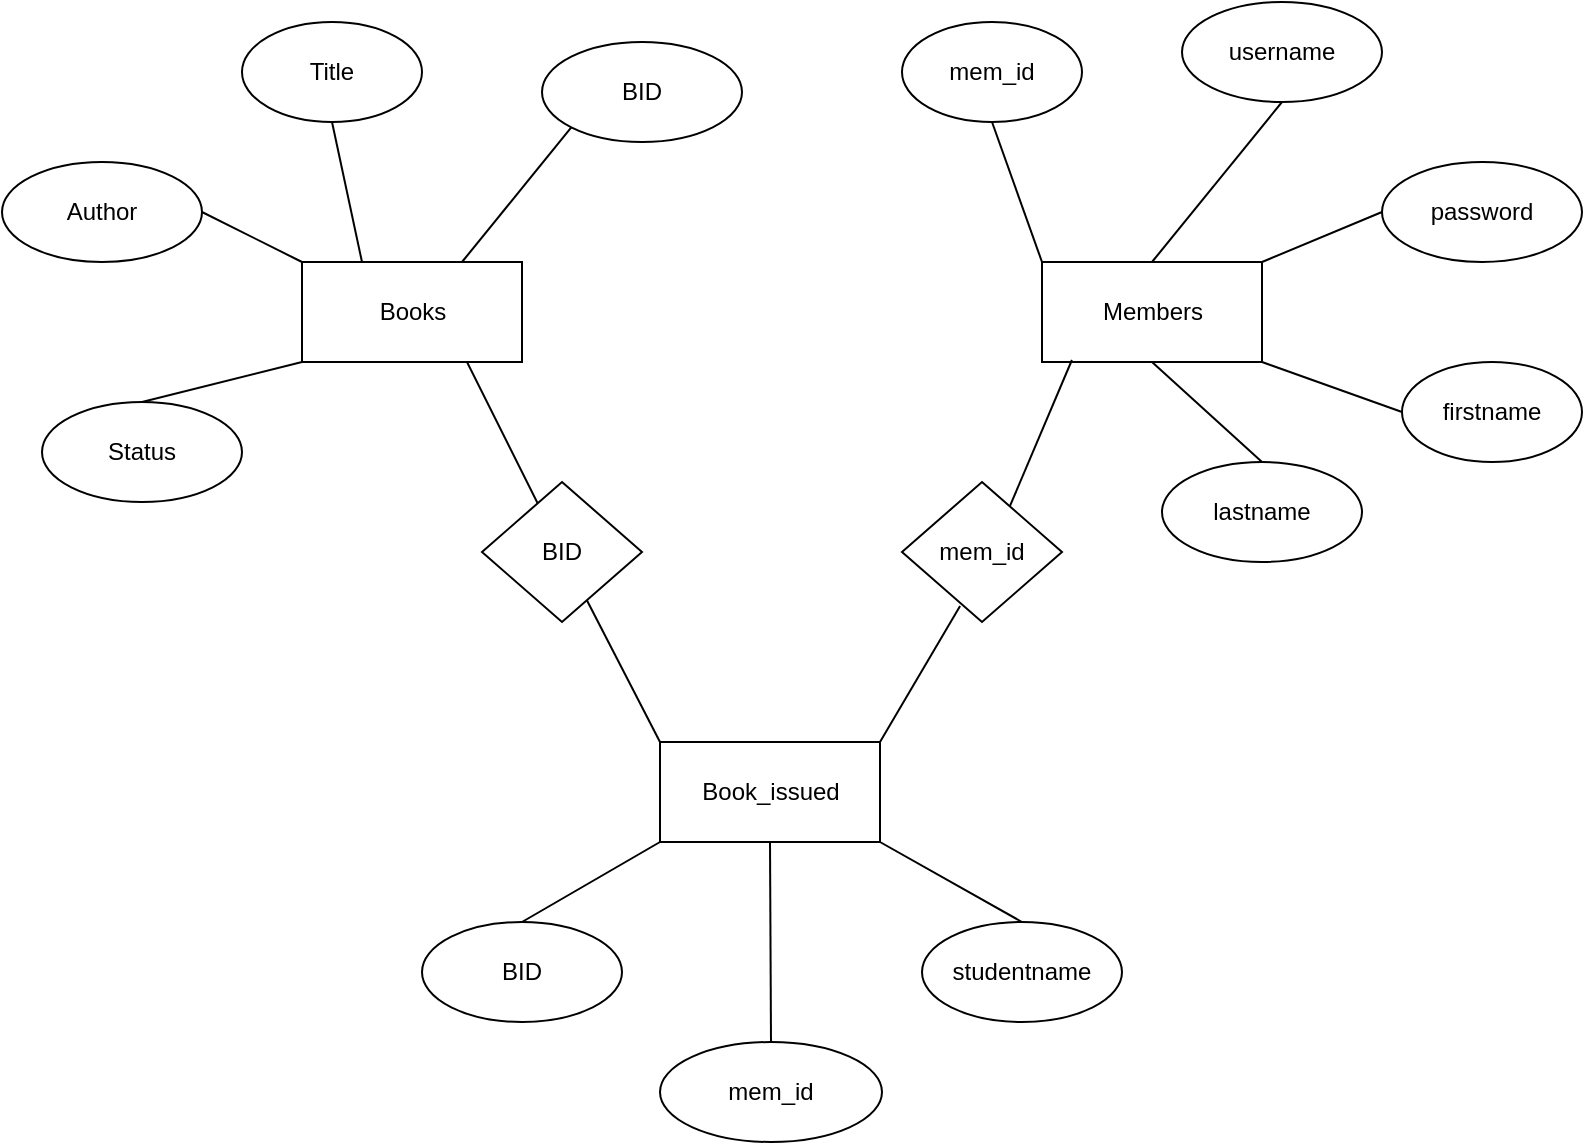 <mxfile version="20.6.0" type="device"><diagram id="Ff5-66snzBRDPKgq2D0p" name="Page-1"><mxGraphModel dx="946" dy="557" grid="1" gridSize="10" guides="1" tooltips="1" connect="1" arrows="1" fold="1" page="1" pageScale="1" pageWidth="827" pageHeight="1169" math="0" shadow="0"><root><mxCell id="0"/><mxCell id="1" parent="0"/><mxCell id="IP3cgEX6mn51DfqMyaNr-1" value="Book_issued" style="html=1;" vertex="1" parent="1"><mxGeometry x="359" y="450" width="110" height="50" as="geometry"/></mxCell><mxCell id="IP3cgEX6mn51DfqMyaNr-2" value="Members" style="html=1;" vertex="1" parent="1"><mxGeometry x="550" y="210" width="110" height="50" as="geometry"/></mxCell><mxCell id="IP3cgEX6mn51DfqMyaNr-3" value="Books" style="html=1;" vertex="1" parent="1"><mxGeometry x="180" y="210" width="110" height="50" as="geometry"/></mxCell><mxCell id="IP3cgEX6mn51DfqMyaNr-4" value="Title" style="ellipse;whiteSpace=wrap;html=1;" vertex="1" parent="1"><mxGeometry x="150" y="90" width="90" height="50" as="geometry"/></mxCell><mxCell id="IP3cgEX6mn51DfqMyaNr-5" value="Author" style="ellipse;whiteSpace=wrap;html=1;" vertex="1" parent="1"><mxGeometry x="30" y="160" width="100" height="50" as="geometry"/></mxCell><mxCell id="IP3cgEX6mn51DfqMyaNr-6" value="Status" style="ellipse;whiteSpace=wrap;html=1;" vertex="1" parent="1"><mxGeometry x="50" y="280" width="100" height="50" as="geometry"/></mxCell><mxCell id="IP3cgEX6mn51DfqMyaNr-7" value="BID" style="ellipse;whiteSpace=wrap;html=1;" vertex="1" parent="1"><mxGeometry x="300" y="100" width="100" height="50" as="geometry"/></mxCell><mxCell id="IP3cgEX6mn51DfqMyaNr-8" value="mem_id" style="ellipse;whiteSpace=wrap;html=1;" vertex="1" parent="1"><mxGeometry x="480" y="90" width="90" height="50" as="geometry"/></mxCell><mxCell id="IP3cgEX6mn51DfqMyaNr-9" value="username" style="ellipse;whiteSpace=wrap;html=1;" vertex="1" parent="1"><mxGeometry x="620" y="80" width="100" height="50" as="geometry"/></mxCell><mxCell id="IP3cgEX6mn51DfqMyaNr-10" value="password" style="ellipse;whiteSpace=wrap;html=1;" vertex="1" parent="1"><mxGeometry x="720" y="160" width="100" height="50" as="geometry"/></mxCell><mxCell id="IP3cgEX6mn51DfqMyaNr-12" value="firstname" style="ellipse;whiteSpace=wrap;html=1;" vertex="1" parent="1"><mxGeometry x="730" y="260" width="90" height="50" as="geometry"/></mxCell><mxCell id="IP3cgEX6mn51DfqMyaNr-13" value="lastname" style="ellipse;whiteSpace=wrap;html=1;" vertex="1" parent="1"><mxGeometry x="610" y="310" width="100" height="50" as="geometry"/></mxCell><mxCell id="IP3cgEX6mn51DfqMyaNr-14" value="BID" style="ellipse;whiteSpace=wrap;html=1;" vertex="1" parent="1"><mxGeometry x="240" y="540" width="100" height="50" as="geometry"/></mxCell><mxCell id="IP3cgEX6mn51DfqMyaNr-15" value="mem_id" style="ellipse;whiteSpace=wrap;html=1;" vertex="1" parent="1"><mxGeometry x="359" y="600" width="111" height="50" as="geometry"/></mxCell><mxCell id="IP3cgEX6mn51DfqMyaNr-16" value="studentname" style="ellipse;whiteSpace=wrap;html=1;" vertex="1" parent="1"><mxGeometry x="490" y="540" width="100" height="50" as="geometry"/></mxCell><mxCell id="IP3cgEX6mn51DfqMyaNr-17" value="" style="endArrow=none;html=1;rounded=0;exitX=0;exitY=0;exitDx=0;exitDy=0;" edge="1" parent="1" source="IP3cgEX6mn51DfqMyaNr-1" target="IP3cgEX6mn51DfqMyaNr-18"><mxGeometry width="50" height="50" relative="1" as="geometry"><mxPoint x="390" y="410" as="sourcePoint"/><mxPoint x="440" y="360" as="targetPoint"/></mxGeometry></mxCell><mxCell id="IP3cgEX6mn51DfqMyaNr-18" value="" style="rhombus;whiteSpace=wrap;html=1;" vertex="1" parent="1"><mxGeometry x="270" y="320" width="80" height="70" as="geometry"/></mxCell><mxCell id="IP3cgEX6mn51DfqMyaNr-19" value="" style="endArrow=none;html=1;rounded=0;entryX=0.75;entryY=1;entryDx=0;entryDy=0;" edge="1" parent="1" source="IP3cgEX6mn51DfqMyaNr-18" target="IP3cgEX6mn51DfqMyaNr-3"><mxGeometry width="50" height="50" relative="1" as="geometry"><mxPoint x="265" y="320" as="sourcePoint"/><mxPoint x="315" y="270" as="targetPoint"/></mxGeometry></mxCell><mxCell id="IP3cgEX6mn51DfqMyaNr-20" value="" style="rhombus;whiteSpace=wrap;html=1;" vertex="1" parent="1"><mxGeometry x="480" y="320" width="80" height="70" as="geometry"/></mxCell><mxCell id="IP3cgEX6mn51DfqMyaNr-21" value="" style="endArrow=none;html=1;rounded=0;entryX=0.363;entryY=0.886;entryDx=0;entryDy=0;entryPerimeter=0;" edge="1" parent="1" target="IP3cgEX6mn51DfqMyaNr-20"><mxGeometry width="50" height="50" relative="1" as="geometry"><mxPoint x="469" y="450" as="sourcePoint"/><mxPoint x="519" y="400" as="targetPoint"/></mxGeometry></mxCell><mxCell id="IP3cgEX6mn51DfqMyaNr-22" value="" style="endArrow=none;html=1;rounded=0;entryX=0.136;entryY=0.98;entryDx=0;entryDy=0;entryPerimeter=0;exitX=0.675;exitY=0.171;exitDx=0;exitDy=0;exitPerimeter=0;" edge="1" parent="1" source="IP3cgEX6mn51DfqMyaNr-20" target="IP3cgEX6mn51DfqMyaNr-2"><mxGeometry width="50" height="50" relative="1" as="geometry"><mxPoint x="530" y="330" as="sourcePoint"/><mxPoint x="440" y="360" as="targetPoint"/></mxGeometry></mxCell><mxCell id="IP3cgEX6mn51DfqMyaNr-23" value="" style="endArrow=none;html=1;rounded=0;exitX=0.5;exitY=0;exitDx=0;exitDy=0;" edge="1" parent="1" source="IP3cgEX6mn51DfqMyaNr-6"><mxGeometry width="50" height="50" relative="1" as="geometry"><mxPoint x="140" y="300" as="sourcePoint"/><mxPoint x="180" y="260" as="targetPoint"/></mxGeometry></mxCell><mxCell id="IP3cgEX6mn51DfqMyaNr-24" value="" style="endArrow=none;html=1;rounded=0;entryX=0;entryY=0;entryDx=0;entryDy=0;exitX=1;exitY=0.5;exitDx=0;exitDy=0;" edge="1" parent="1" source="IP3cgEX6mn51DfqMyaNr-5" target="IP3cgEX6mn51DfqMyaNr-3"><mxGeometry width="50" height="50" relative="1" as="geometry"><mxPoint x="120" y="240" as="sourcePoint"/><mxPoint x="170" y="190" as="targetPoint"/></mxGeometry></mxCell><mxCell id="IP3cgEX6mn51DfqMyaNr-25" value="" style="endArrow=none;html=1;rounded=0;entryX=0.5;entryY=1;entryDx=0;entryDy=0;" edge="1" parent="1" target="IP3cgEX6mn51DfqMyaNr-4"><mxGeometry width="50" height="50" relative="1" as="geometry"><mxPoint x="210" y="210" as="sourcePoint"/><mxPoint x="260" y="160" as="targetPoint"/></mxGeometry></mxCell><mxCell id="IP3cgEX6mn51DfqMyaNr-26" value="" style="endArrow=none;html=1;rounded=0;entryX=0;entryY=1;entryDx=0;entryDy=0;" edge="1" parent="1" target="IP3cgEX6mn51DfqMyaNr-7"><mxGeometry width="50" height="50" relative="1" as="geometry"><mxPoint x="260" y="210" as="sourcePoint"/><mxPoint x="310" y="160" as="targetPoint"/></mxGeometry></mxCell><mxCell id="IP3cgEX6mn51DfqMyaNr-27" value="BID" style="text;html=1;strokeColor=none;fillColor=none;align=center;verticalAlign=middle;whiteSpace=wrap;rounded=0;" vertex="1" parent="1"><mxGeometry x="280" y="340" width="60" height="30" as="geometry"/></mxCell><mxCell id="IP3cgEX6mn51DfqMyaNr-28" value="" style="endArrow=none;html=1;rounded=0;entryX=0.5;entryY=1;entryDx=0;entryDy=0;exitX=0;exitY=0;exitDx=0;exitDy=0;" edge="1" parent="1" source="IP3cgEX6mn51DfqMyaNr-2" target="IP3cgEX6mn51DfqMyaNr-8"><mxGeometry width="50" height="50" relative="1" as="geometry"><mxPoint x="390" y="340" as="sourcePoint"/><mxPoint x="440" y="290" as="targetPoint"/></mxGeometry></mxCell><mxCell id="IP3cgEX6mn51DfqMyaNr-29" value="" style="endArrow=none;html=1;rounded=0;exitX=0.5;exitY=0;exitDx=0;exitDy=0;" edge="1" parent="1" source="IP3cgEX6mn51DfqMyaNr-2"><mxGeometry width="50" height="50" relative="1" as="geometry"><mxPoint x="620" y="180" as="sourcePoint"/><mxPoint x="670" y="130" as="targetPoint"/></mxGeometry></mxCell><mxCell id="IP3cgEX6mn51DfqMyaNr-30" value="" style="endArrow=none;html=1;rounded=0;entryX=0;entryY=0.5;entryDx=0;entryDy=0;" edge="1" parent="1" target="IP3cgEX6mn51DfqMyaNr-10"><mxGeometry width="50" height="50" relative="1" as="geometry"><mxPoint x="660" y="210" as="sourcePoint"/><mxPoint x="710" y="160" as="targetPoint"/></mxGeometry></mxCell><mxCell id="IP3cgEX6mn51DfqMyaNr-31" value="" style="endArrow=none;html=1;rounded=0;exitX=1;exitY=1;exitDx=0;exitDy=0;entryX=0;entryY=0.5;entryDx=0;entryDy=0;" edge="1" parent="1" source="IP3cgEX6mn51DfqMyaNr-2" target="IP3cgEX6mn51DfqMyaNr-12"><mxGeometry width="50" height="50" relative="1" as="geometry"><mxPoint x="660" y="290" as="sourcePoint"/><mxPoint x="710" y="240" as="targetPoint"/></mxGeometry></mxCell><mxCell id="IP3cgEX6mn51DfqMyaNr-32" value="" style="endArrow=none;html=1;rounded=0;entryX=0.5;entryY=1;entryDx=0;entryDy=0;exitX=0.5;exitY=0;exitDx=0;exitDy=0;" edge="1" parent="1" source="IP3cgEX6mn51DfqMyaNr-13" target="IP3cgEX6mn51DfqMyaNr-2"><mxGeometry width="50" height="50" relative="1" as="geometry"><mxPoint x="390" y="510" as="sourcePoint"/><mxPoint x="440" y="460" as="targetPoint"/></mxGeometry></mxCell><mxCell id="IP3cgEX6mn51DfqMyaNr-33" value="mem_id" style="text;html=1;strokeColor=none;fillColor=none;align=center;verticalAlign=middle;whiteSpace=wrap;rounded=0;" vertex="1" parent="1"><mxGeometry x="490" y="340" width="60" height="30" as="geometry"/></mxCell><mxCell id="IP3cgEX6mn51DfqMyaNr-34" value="" style="endArrow=none;html=1;rounded=0;exitX=0.5;exitY=0;exitDx=0;exitDy=0;" edge="1" parent="1" source="IP3cgEX6mn51DfqMyaNr-14"><mxGeometry width="50" height="50" relative="1" as="geometry"><mxPoint x="309" y="550" as="sourcePoint"/><mxPoint x="359" y="500" as="targetPoint"/></mxGeometry></mxCell><mxCell id="IP3cgEX6mn51DfqMyaNr-35" value="" style="endArrow=none;html=1;rounded=0;entryX=0.5;entryY=1;entryDx=0;entryDy=0;exitX=0.5;exitY=0;exitDx=0;exitDy=0;" edge="1" parent="1" source="IP3cgEX6mn51DfqMyaNr-15" target="IP3cgEX6mn51DfqMyaNr-1"><mxGeometry width="50" height="50" relative="1" as="geometry"><mxPoint x="390" y="740" as="sourcePoint"/><mxPoint x="440" y="690" as="targetPoint"/></mxGeometry></mxCell><mxCell id="IP3cgEX6mn51DfqMyaNr-36" value="" style="endArrow=none;html=1;rounded=0;entryX=1;entryY=1;entryDx=0;entryDy=0;exitX=0.5;exitY=0;exitDx=0;exitDy=0;" edge="1" parent="1" source="IP3cgEX6mn51DfqMyaNr-16" target="IP3cgEX6mn51DfqMyaNr-1"><mxGeometry width="50" height="50" relative="1" as="geometry"><mxPoint x="390" y="740" as="sourcePoint"/><mxPoint x="440" y="690" as="targetPoint"/></mxGeometry></mxCell></root></mxGraphModel></diagram></mxfile>
